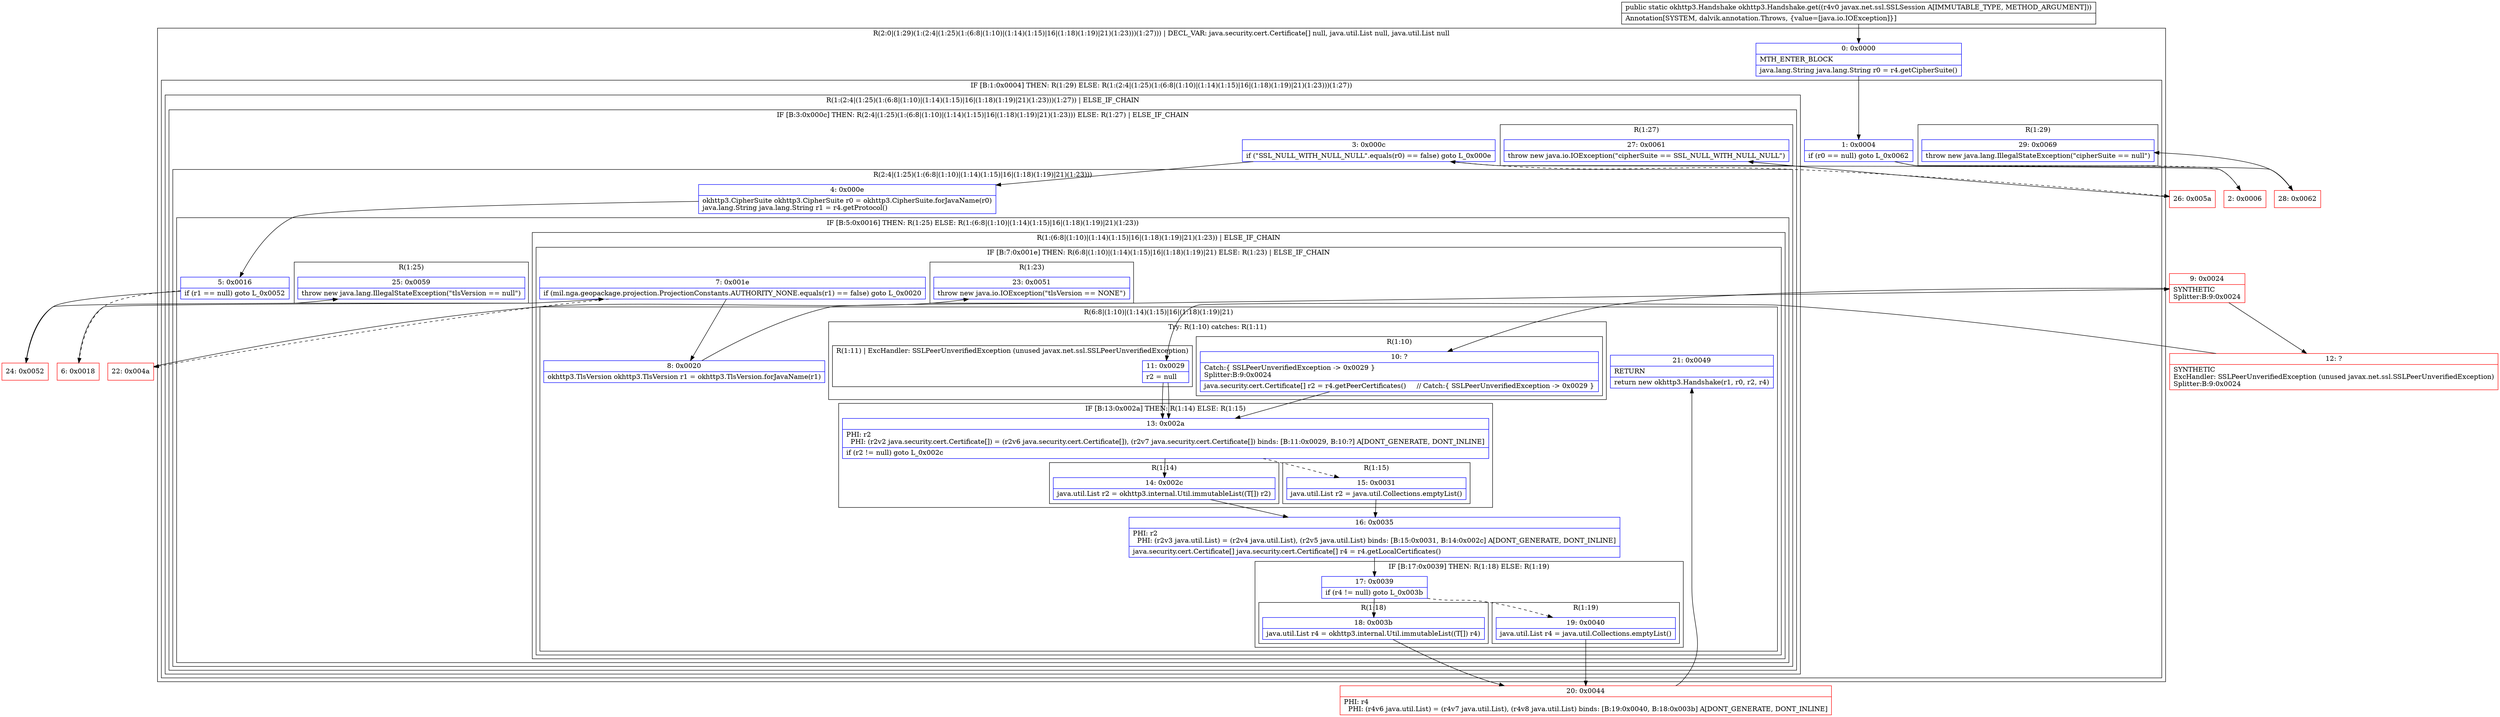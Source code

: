 digraph "CFG forokhttp3.Handshake.get(Ljavax\/net\/ssl\/SSLSession;)Lokhttp3\/Handshake;" {
subgraph cluster_Region_1760078842 {
label = "R(2:0|(1:29)(1:(2:4|(1:25)(1:(6:8|(1:10)|(1:14)(1:15)|16|(1:18)(1:19)|21)(1:23)))(1:27))) | DECL_VAR: java.security.cert.Certificate[] null, java.util.List null, java.util.List null\l";
node [shape=record,color=blue];
Node_0 [shape=record,label="{0\:\ 0x0000|MTH_ENTER_BLOCK\l|java.lang.String java.lang.String r0 = r4.getCipherSuite()\l}"];
subgraph cluster_IfRegion_1437421464 {
label = "IF [B:1:0x0004] THEN: R(1:29) ELSE: R(1:(2:4|(1:25)(1:(6:8|(1:10)|(1:14)(1:15)|16|(1:18)(1:19)|21)(1:23)))(1:27))";
node [shape=record,color=blue];
Node_1 [shape=record,label="{1\:\ 0x0004|if (r0 == null) goto L_0x0062\l}"];
subgraph cluster_Region_1294689511 {
label = "R(1:29)";
node [shape=record,color=blue];
Node_29 [shape=record,label="{29\:\ 0x0069|throw new java.lang.IllegalStateException(\"cipherSuite == null\")\l}"];
}
subgraph cluster_Region_1546998047 {
label = "R(1:(2:4|(1:25)(1:(6:8|(1:10)|(1:14)(1:15)|16|(1:18)(1:19)|21)(1:23)))(1:27)) | ELSE_IF_CHAIN\l";
node [shape=record,color=blue];
subgraph cluster_IfRegion_737733880 {
label = "IF [B:3:0x000c] THEN: R(2:4|(1:25)(1:(6:8|(1:10)|(1:14)(1:15)|16|(1:18)(1:19)|21)(1:23))) ELSE: R(1:27) | ELSE_IF_CHAIN\l";
node [shape=record,color=blue];
Node_3 [shape=record,label="{3\:\ 0x000c|if (\"SSL_NULL_WITH_NULL_NULL\".equals(r0) == false) goto L_0x000e\l}"];
subgraph cluster_Region_1231296272 {
label = "R(2:4|(1:25)(1:(6:8|(1:10)|(1:14)(1:15)|16|(1:18)(1:19)|21)(1:23)))";
node [shape=record,color=blue];
Node_4 [shape=record,label="{4\:\ 0x000e|okhttp3.CipherSuite okhttp3.CipherSuite r0 = okhttp3.CipherSuite.forJavaName(r0)\ljava.lang.String java.lang.String r1 = r4.getProtocol()\l}"];
subgraph cluster_IfRegion_1527812133 {
label = "IF [B:5:0x0016] THEN: R(1:25) ELSE: R(1:(6:8|(1:10)|(1:14)(1:15)|16|(1:18)(1:19)|21)(1:23))";
node [shape=record,color=blue];
Node_5 [shape=record,label="{5\:\ 0x0016|if (r1 == null) goto L_0x0052\l}"];
subgraph cluster_Region_1777808440 {
label = "R(1:25)";
node [shape=record,color=blue];
Node_25 [shape=record,label="{25\:\ 0x0059|throw new java.lang.IllegalStateException(\"tlsVersion == null\")\l}"];
}
subgraph cluster_Region_1670677344 {
label = "R(1:(6:8|(1:10)|(1:14)(1:15)|16|(1:18)(1:19)|21)(1:23)) | ELSE_IF_CHAIN\l";
node [shape=record,color=blue];
subgraph cluster_IfRegion_937633939 {
label = "IF [B:7:0x001e] THEN: R(6:8|(1:10)|(1:14)(1:15)|16|(1:18)(1:19)|21) ELSE: R(1:23) | ELSE_IF_CHAIN\l";
node [shape=record,color=blue];
Node_7 [shape=record,label="{7\:\ 0x001e|if (mil.nga.geopackage.projection.ProjectionConstants.AUTHORITY_NONE.equals(r1) == false) goto L_0x0020\l}"];
subgraph cluster_Region_1686033085 {
label = "R(6:8|(1:10)|(1:14)(1:15)|16|(1:18)(1:19)|21)";
node [shape=record,color=blue];
Node_8 [shape=record,label="{8\:\ 0x0020|okhttp3.TlsVersion okhttp3.TlsVersion r1 = okhttp3.TlsVersion.forJavaName(r1)\l}"];
subgraph cluster_TryCatchRegion_1972297641 {
label = "Try: R(1:10) catches: R(1:11)";
node [shape=record,color=blue];
subgraph cluster_Region_1286586277 {
label = "R(1:10)";
node [shape=record,color=blue];
Node_10 [shape=record,label="{10\:\ ?|Catch:\{ SSLPeerUnverifiedException \-\> 0x0029 \}\lSplitter:B:9:0x0024\l|java.security.cert.Certificate[] r2 = r4.getPeerCertificates()     \/\/ Catch:\{ SSLPeerUnverifiedException \-\> 0x0029 \}\l}"];
}
subgraph cluster_Region_1582720488 {
label = "R(1:11) | ExcHandler: SSLPeerUnverifiedException (unused javax.net.ssl.SSLPeerUnverifiedException)\l";
node [shape=record,color=blue];
Node_11 [shape=record,label="{11\:\ 0x0029|r2 = null\l}"];
}
}
subgraph cluster_IfRegion_63292846 {
label = "IF [B:13:0x002a] THEN: R(1:14) ELSE: R(1:15)";
node [shape=record,color=blue];
Node_13 [shape=record,label="{13\:\ 0x002a|PHI: r2 \l  PHI: (r2v2 java.security.cert.Certificate[]) = (r2v6 java.security.cert.Certificate[]), (r2v7 java.security.cert.Certificate[]) binds: [B:11:0x0029, B:10:?] A[DONT_GENERATE, DONT_INLINE]\l|if (r2 != null) goto L_0x002c\l}"];
subgraph cluster_Region_1030265586 {
label = "R(1:14)";
node [shape=record,color=blue];
Node_14 [shape=record,label="{14\:\ 0x002c|java.util.List r2 = okhttp3.internal.Util.immutableList((T[]) r2)\l}"];
}
subgraph cluster_Region_333553581 {
label = "R(1:15)";
node [shape=record,color=blue];
Node_15 [shape=record,label="{15\:\ 0x0031|java.util.List r2 = java.util.Collections.emptyList()\l}"];
}
}
Node_16 [shape=record,label="{16\:\ 0x0035|PHI: r2 \l  PHI: (r2v3 java.util.List) = (r2v4 java.util.List), (r2v5 java.util.List) binds: [B:15:0x0031, B:14:0x002c] A[DONT_GENERATE, DONT_INLINE]\l|java.security.cert.Certificate[] java.security.cert.Certificate[] r4 = r4.getLocalCertificates()\l}"];
subgraph cluster_IfRegion_1358746002 {
label = "IF [B:17:0x0039] THEN: R(1:18) ELSE: R(1:19)";
node [shape=record,color=blue];
Node_17 [shape=record,label="{17\:\ 0x0039|if (r4 != null) goto L_0x003b\l}"];
subgraph cluster_Region_1637818047 {
label = "R(1:18)";
node [shape=record,color=blue];
Node_18 [shape=record,label="{18\:\ 0x003b|java.util.List r4 = okhttp3.internal.Util.immutableList((T[]) r4)\l}"];
}
subgraph cluster_Region_2115828182 {
label = "R(1:19)";
node [shape=record,color=blue];
Node_19 [shape=record,label="{19\:\ 0x0040|java.util.List r4 = java.util.Collections.emptyList()\l}"];
}
}
Node_21 [shape=record,label="{21\:\ 0x0049|RETURN\l|return new okhttp3.Handshake(r1, r0, r2, r4)\l}"];
}
subgraph cluster_Region_1405318938 {
label = "R(1:23)";
node [shape=record,color=blue];
Node_23 [shape=record,label="{23\:\ 0x0051|throw new java.io.IOException(\"tlsVersion == NONE\")\l}"];
}
}
}
}
}
subgraph cluster_Region_344678785 {
label = "R(1:27)";
node [shape=record,color=blue];
Node_27 [shape=record,label="{27\:\ 0x0061|throw new java.io.IOException(\"cipherSuite == SSL_NULL_WITH_NULL_NULL\")\l}"];
}
}
}
}
}
subgraph cluster_Region_1582720488 {
label = "R(1:11) | ExcHandler: SSLPeerUnverifiedException (unused javax.net.ssl.SSLPeerUnverifiedException)\l";
node [shape=record,color=blue];
Node_11 [shape=record,label="{11\:\ 0x0029|r2 = null\l}"];
}
Node_2 [shape=record,color=red,label="{2\:\ 0x0006}"];
Node_6 [shape=record,color=red,label="{6\:\ 0x0018}"];
Node_9 [shape=record,color=red,label="{9\:\ 0x0024|SYNTHETIC\lSplitter:B:9:0x0024\l}"];
Node_12 [shape=record,color=red,label="{12\:\ ?|SYNTHETIC\lExcHandler: SSLPeerUnverifiedException (unused javax.net.ssl.SSLPeerUnverifiedException)\lSplitter:B:9:0x0024\l}"];
Node_20 [shape=record,color=red,label="{20\:\ 0x0044|PHI: r4 \l  PHI: (r4v6 java.util.List) = (r4v7 java.util.List), (r4v8 java.util.List) binds: [B:19:0x0040, B:18:0x003b] A[DONT_GENERATE, DONT_INLINE]\l}"];
Node_22 [shape=record,color=red,label="{22\:\ 0x004a}"];
Node_24 [shape=record,color=red,label="{24\:\ 0x0052}"];
Node_26 [shape=record,color=red,label="{26\:\ 0x005a}"];
Node_28 [shape=record,color=red,label="{28\:\ 0x0062}"];
MethodNode[shape=record,label="{public static okhttp3.Handshake okhttp3.Handshake.get((r4v0 javax.net.ssl.SSLSession A[IMMUTABLE_TYPE, METHOD_ARGUMENT]))  | Annotation[SYSTEM, dalvik.annotation.Throws, \{value=[java.io.IOException]\}]\l}"];
MethodNode -> Node_0;
Node_0 -> Node_1;
Node_1 -> Node_2[style=dashed];
Node_1 -> Node_28;
Node_3 -> Node_4;
Node_3 -> Node_26[style=dashed];
Node_4 -> Node_5;
Node_5 -> Node_6[style=dashed];
Node_5 -> Node_24;
Node_7 -> Node_8;
Node_7 -> Node_22[style=dashed];
Node_8 -> Node_9;
Node_10 -> Node_13;
Node_11 -> Node_13;
Node_13 -> Node_14;
Node_13 -> Node_15[style=dashed];
Node_14 -> Node_16;
Node_15 -> Node_16;
Node_16 -> Node_17;
Node_17 -> Node_18;
Node_17 -> Node_19[style=dashed];
Node_18 -> Node_20;
Node_19 -> Node_20;
Node_11 -> Node_13;
Node_2 -> Node_3;
Node_6 -> Node_7;
Node_9 -> Node_10;
Node_9 -> Node_12;
Node_12 -> Node_11;
Node_20 -> Node_21;
Node_22 -> Node_23;
Node_24 -> Node_25;
Node_26 -> Node_27;
Node_28 -> Node_29;
}

